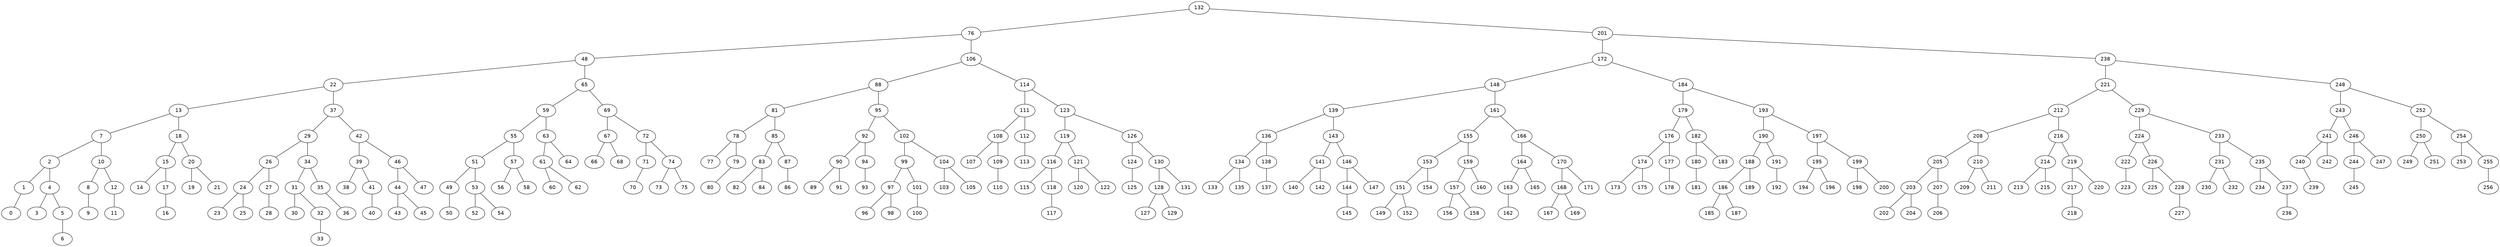 graph BST {
    node [fontname="Helvetica"];
    132 [label="132"];
    132 -- 76;
    76 [label="76"];
    76 -- 48;
    48 [label="48"];
    48 -- 22;
    22 [label="22"];
    22 -- 13;
    13 [label="13"];
    13 -- 7;
    7 [label="7"];
    7 -- 2;
    2 [label="2"];
    2 -- 1;
    1 [label="1"];
    1 -- 0;
    0 [label="0"];
    2 -- 4;
    4 [label="4"];
    4 -- 3;
    3 [label="3"];
    4 -- 5;
    5 [label="5"];
    5 -- 6;
    6 [label="6"];
    7 -- 10;
    10 [label="10"];
    10 -- 8;
    8 [label="8"];
    8 -- 9;
    9 [label="9"];
    10 -- 12;
    12 [label="12"];
    12 -- 11;
    11 [label="11"];
    13 -- 18;
    18 [label="18"];
    18 -- 15;
    15 [label="15"];
    15 -- 14;
    14 [label="14"];
    15 -- 17;
    17 [label="17"];
    17 -- 16;
    16 [label="16"];
    18 -- 20;
    20 [label="20"];
    20 -- 19;
    19 [label="19"];
    20 -- 21;
    21 [label="21"];
    22 -- 37;
    37 [label="37"];
    37 -- 29;
    29 [label="29"];
    29 -- 26;
    26 [label="26"];
    26 -- 24;
    24 [label="24"];
    24 -- 23;
    23 [label="23"];
    24 -- 25;
    25 [label="25"];
    26 -- 27;
    27 [label="27"];
    27 -- 28;
    28 [label="28"];
    29 -- 34;
    34 [label="34"];
    34 -- 31;
    31 [label="31"];
    31 -- 30;
    30 [label="30"];
    31 -- 32;
    32 [label="32"];
    32 -- 33;
    33 [label="33"];
    34 -- 35;
    35 [label="35"];
    35 -- 36;
    36 [label="36"];
    37 -- 42;
    42 [label="42"];
    42 -- 39;
    39 [label="39"];
    39 -- 38;
    38 [label="38"];
    39 -- 41;
    41 [label="41"];
    41 -- 40;
    40 [label="40"];
    42 -- 46;
    46 [label="46"];
    46 -- 44;
    44 [label="44"];
    44 -- 43;
    43 [label="43"];
    44 -- 45;
    45 [label="45"];
    46 -- 47;
    47 [label="47"];
    48 -- 65;
    65 [label="65"];
    65 -- 59;
    59 [label="59"];
    59 -- 55;
    55 [label="55"];
    55 -- 51;
    51 [label="51"];
    51 -- 49;
    49 [label="49"];
    49 -- 50;
    50 [label="50"];
    51 -- 53;
    53 [label="53"];
    53 -- 52;
    52 [label="52"];
    53 -- 54;
    54 [label="54"];
    55 -- 57;
    57 [label="57"];
    57 -- 56;
    56 [label="56"];
    57 -- 58;
    58 [label="58"];
    59 -- 63;
    63 [label="63"];
    63 -- 61;
    61 [label="61"];
    61 -- 60;
    60 [label="60"];
    61 -- 62;
    62 [label="62"];
    63 -- 64;
    64 [label="64"];
    65 -- 69;
    69 [label="69"];
    69 -- 67;
    67 [label="67"];
    67 -- 66;
    66 [label="66"];
    67 -- 68;
    68 [label="68"];
    69 -- 72;
    72 [label="72"];
    72 -- 71;
    71 [label="71"];
    71 -- 70;
    70 [label="70"];
    72 -- 74;
    74 [label="74"];
    74 -- 73;
    73 [label="73"];
    74 -- 75;
    75 [label="75"];
    76 -- 106;
    106 [label="106"];
    106 -- 88;
    88 [label="88"];
    88 -- 81;
    81 [label="81"];
    81 -- 78;
    78 [label="78"];
    78 -- 77;
    77 [label="77"];
    78 -- 79;
    79 [label="79"];
    79 -- 80;
    80 [label="80"];
    81 -- 85;
    85 [label="85"];
    85 -- 83;
    83 [label="83"];
    83 -- 82;
    82 [label="82"];
    83 -- 84;
    84 [label="84"];
    85 -- 87;
    87 [label="87"];
    87 -- 86;
    86 [label="86"];
    88 -- 95;
    95 [label="95"];
    95 -- 92;
    92 [label="92"];
    92 -- 90;
    90 [label="90"];
    90 -- 89;
    89 [label="89"];
    90 -- 91;
    91 [label="91"];
    92 -- 94;
    94 [label="94"];
    94 -- 93;
    93 [label="93"];
    95 -- 102;
    102 [label="102"];
    102 -- 99;
    99 [label="99"];
    99 -- 97;
    97 [label="97"];
    97 -- 96;
    96 [label="96"];
    97 -- 98;
    98 [label="98"];
    99 -- 101;
    101 [label="101"];
    101 -- 100;
    100 [label="100"];
    102 -- 104;
    104 [label="104"];
    104 -- 103;
    103 [label="103"];
    104 -- 105;
    105 [label="105"];
    106 -- 114;
    114 [label="114"];
    114 -- 111;
    111 [label="111"];
    111 -- 108;
    108 [label="108"];
    108 -- 107;
    107 [label="107"];
    108 -- 109;
    109 [label="109"];
    109 -- 110;
    110 [label="110"];
    111 -- 112;
    112 [label="112"];
    112 -- 113;
    113 [label="113"];
    114 -- 123;
    123 [label="123"];
    123 -- 119;
    119 [label="119"];
    119 -- 116;
    116 [label="116"];
    116 -- 115;
    115 [label="115"];
    116 -- 118;
    118 [label="118"];
    118 -- 117;
    117 [label="117"];
    119 -- 121;
    121 [label="121"];
    121 -- 120;
    120 [label="120"];
    121 -- 122;
    122 [label="122"];
    123 -- 126;
    126 [label="126"];
    126 -- 124;
    124 [label="124"];
    124 -- 125;
    125 [label="125"];
    126 -- 130;
    130 [label="130"];
    130 -- 128;
    128 [label="128"];
    128 -- 127;
    127 [label="127"];
    128 -- 129;
    129 [label="129"];
    130 -- 131;
    131 [label="131"];
    132 -- 201;
    201 [label="201"];
    201 -- 172;
    172 [label="172"];
    172 -- 148;
    148 [label="148"];
    148 -- 139;
    139 [label="139"];
    139 -- 136;
    136 [label="136"];
    136 -- 134;
    134 [label="134"];
    134 -- 133;
    133 [label="133"];
    134 -- 135;
    135 [label="135"];
    136 -- 138;
    138 [label="138"];
    138 -- 137;
    137 [label="137"];
    139 -- 143;
    143 [label="143"];
    143 -- 141;
    141 [label="141"];
    141 -- 140;
    140 [label="140"];
    141 -- 142;
    142 [label="142"];
    143 -- 146;
    146 [label="146"];
    146 -- 144;
    144 [label="144"];
    144 -- 145;
    145 [label="145"];
    146 -- 147;
    147 [label="147"];
    148 -- 161;
    161 [label="161"];
    161 -- 155;
    155 [label="155"];
    155 -- 153;
    153 [label="153"];
    153 -- 151;
    151 [label="151"];
    151 -- 149;
    149 [label="149"];
    151 -- 152;
    152 [label="152"];
    153 -- 154;
    154 [label="154"];
    155 -- 159;
    159 [label="159"];
    159 -- 157;
    157 [label="157"];
    157 -- 156;
    156 [label="156"];
    157 -- 158;
    158 [label="158"];
    159 -- 160;
    160 [label="160"];
    161 -- 166;
    166 [label="166"];
    166 -- 164;
    164 [label="164"];
    164 -- 163;
    163 [label="163"];
    163 -- 162;
    162 [label="162"];
    164 -- 165;
    165 [label="165"];
    166 -- 170;
    170 [label="170"];
    170 -- 168;
    168 [label="168"];
    168 -- 167;
    167 [label="167"];
    168 -- 169;
    169 [label="169"];
    170 -- 171;
    171 [label="171"];
    172 -- 184;
    184 [label="184"];
    184 -- 179;
    179 [label="179"];
    179 -- 176;
    176 [label="176"];
    176 -- 174;
    174 [label="174"];
    174 -- 173;
    173 [label="173"];
    174 -- 175;
    175 [label="175"];
    176 -- 177;
    177 [label="177"];
    177 -- 178;
    178 [label="178"];
    179 -- 182;
    182 [label="182"];
    182 -- 180;
    180 [label="180"];
    180 -- 181;
    181 [label="181"];
    182 -- 183;
    183 [label="183"];
    184 -- 193;
    193 [label="193"];
    193 -- 190;
    190 [label="190"];
    190 -- 188;
    188 [label="188"];
    188 -- 186;
    186 [label="186"];
    186 -- 185;
    185 [label="185"];
    186 -- 187;
    187 [label="187"];
    188 -- 189;
    189 [label="189"];
    190 -- 191;
    191 [label="191"];
    191 -- 192;
    192 [label="192"];
    193 -- 197;
    197 [label="197"];
    197 -- 195;
    195 [label="195"];
    195 -- 194;
    194 [label="194"];
    195 -- 196;
    196 [label="196"];
    197 -- 199;
    199 [label="199"];
    199 -- 198;
    198 [label="198"];
    199 -- 200;
    200 [label="200"];
    201 -- 238;
    238 [label="238"];
    238 -- 221;
    221 [label="221"];
    221 -- 212;
    212 [label="212"];
    212 -- 208;
    208 [label="208"];
    208 -- 205;
    205 [label="205"];
    205 -- 203;
    203 [label="203"];
    203 -- 202;
    202 [label="202"];
    203 -- 204;
    204 [label="204"];
    205 -- 207;
    207 [label="207"];
    207 -- 206;
    206 [label="206"];
    208 -- 210;
    210 [label="210"];
    210 -- 209;
    209 [label="209"];
    210 -- 211;
    211 [label="211"];
    212 -- 216;
    216 [label="216"];
    216 -- 214;
    214 [label="214"];
    214 -- 213;
    213 [label="213"];
    214 -- 215;
    215 [label="215"];
    216 -- 219;
    219 [label="219"];
    219 -- 217;
    217 [label="217"];
    217 -- 218;
    218 [label="218"];
    219 -- 220;
    220 [label="220"];
    221 -- 229;
    229 [label="229"];
    229 -- 224;
    224 [label="224"];
    224 -- 222;
    222 [label="222"];
    222 -- 223;
    223 [label="223"];
    224 -- 226;
    226 [label="226"];
    226 -- 225;
    225 [label="225"];
    226 -- 228;
    228 [label="228"];
    228 -- 227;
    227 [label="227"];
    229 -- 233;
    233 [label="233"];
    233 -- 231;
    231 [label="231"];
    231 -- 230;
    230 [label="230"];
    231 -- 232;
    232 [label="232"];
    233 -- 235;
    235 [label="235"];
    235 -- 234;
    234 [label="234"];
    235 -- 237;
    237 [label="237"];
    237 -- 236;
    236 [label="236"];
    238 -- 248;
    248 [label="248"];
    248 -- 243;
    243 [label="243"];
    243 -- 241;
    241 [label="241"];
    241 -- 240;
    240 [label="240"];
    240 -- 239;
    239 [label="239"];
    241 -- 242;
    242 [label="242"];
    243 -- 246;
    246 [label="246"];
    246 -- 244;
    244 [label="244"];
    244 -- 245;
    245 [label="245"];
    246 -- 247;
    247 [label="247"];
    248 -- 252;
    252 [label="252"];
    252 -- 250;
    250 [label="250"];
    250 -- 249;
    249 [label="249"];
    250 -- 251;
    251 [label="251"];
    252 -- 254;
    254 [label="254"];
    254 -- 253;
    253 [label="253"];
    254 -- 255;
    255 [label="255"];
    255 -- 256;
    256 [label="256"];
}
